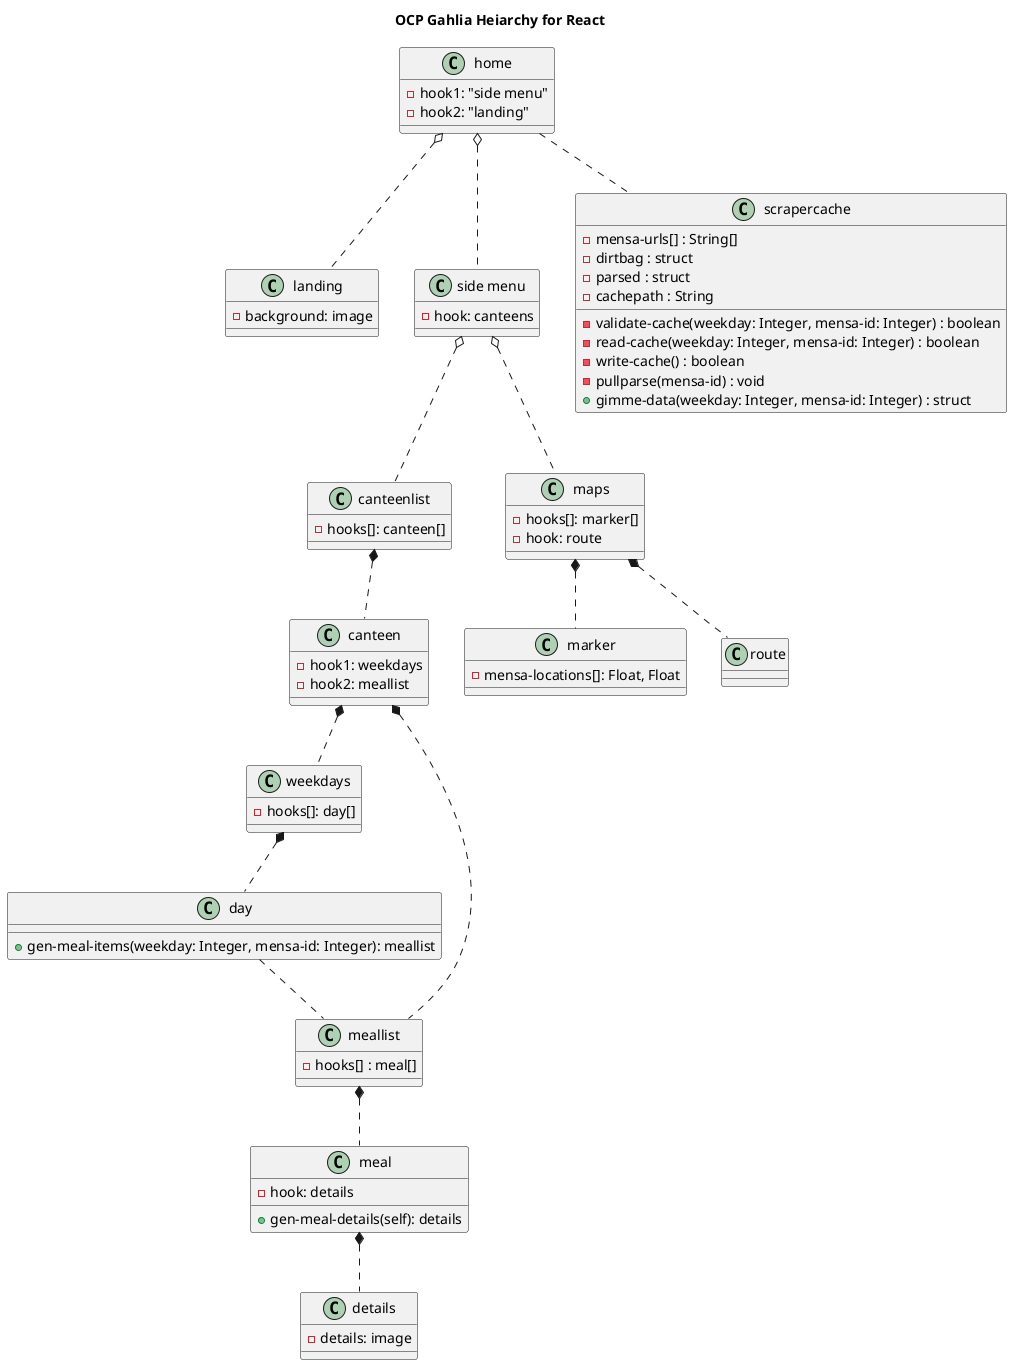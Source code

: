 @startuml
Title "OCP Gahlia Heiarchy for React"
class	home {
 - hook1: "side menu"
 - hook2: "landing"
}
class	landing {
 - background: image
}
class	"side menu" {
 - hook: canteens
}
class	canteenlist {
 - hooks[]: canteen[]
}
class 	canteen {
 - hook1: weekdays
 - hook2: meallist
}
class	weekdays {
 - hooks[]: day[]
}
class	day {
 + gen-meal-items(weekday: Integer, mensa-id: Integer): meallist
}
class   meallist{
 - hooks[] : meal[]
}
class 	meal {
 - hook: details
 + gen-meal-details(self): details
}
class 	details {
 - details: image
}
class	maps {
 - hooks[]: marker[]
 - hook: route
}
class	marker {
 - mensa-locations[]: Float, Float
}
class	route {}
home o.. landing
home o.. "side menu"
"side menu" o.. canteenlist
canteenlist *.. canteen
canteen *.. meallist
canteen *.. weekdays
weekdays *.. day
meallist *.. meal
meal *.. details
"side menu" o.. maps
maps *.. marker
maps *.. route
home .. scrapercache
day .. meallist
class   scrapercache {
  - mensa-urls[] : String[]
  - dirtbag : struct
  - parsed : struct
  - cachepath : String

  - validate-cache(weekday: Integer, mensa-id: Integer) : boolean
  - read-cache(weekday: Integer, mensa-id: Integer) : boolean
  - write-cache() : boolean
  - pullparse(mensa-id) : void
  + gimme-data(weekday: Integer, mensa-id: Integer) : struct
}
@enduml
